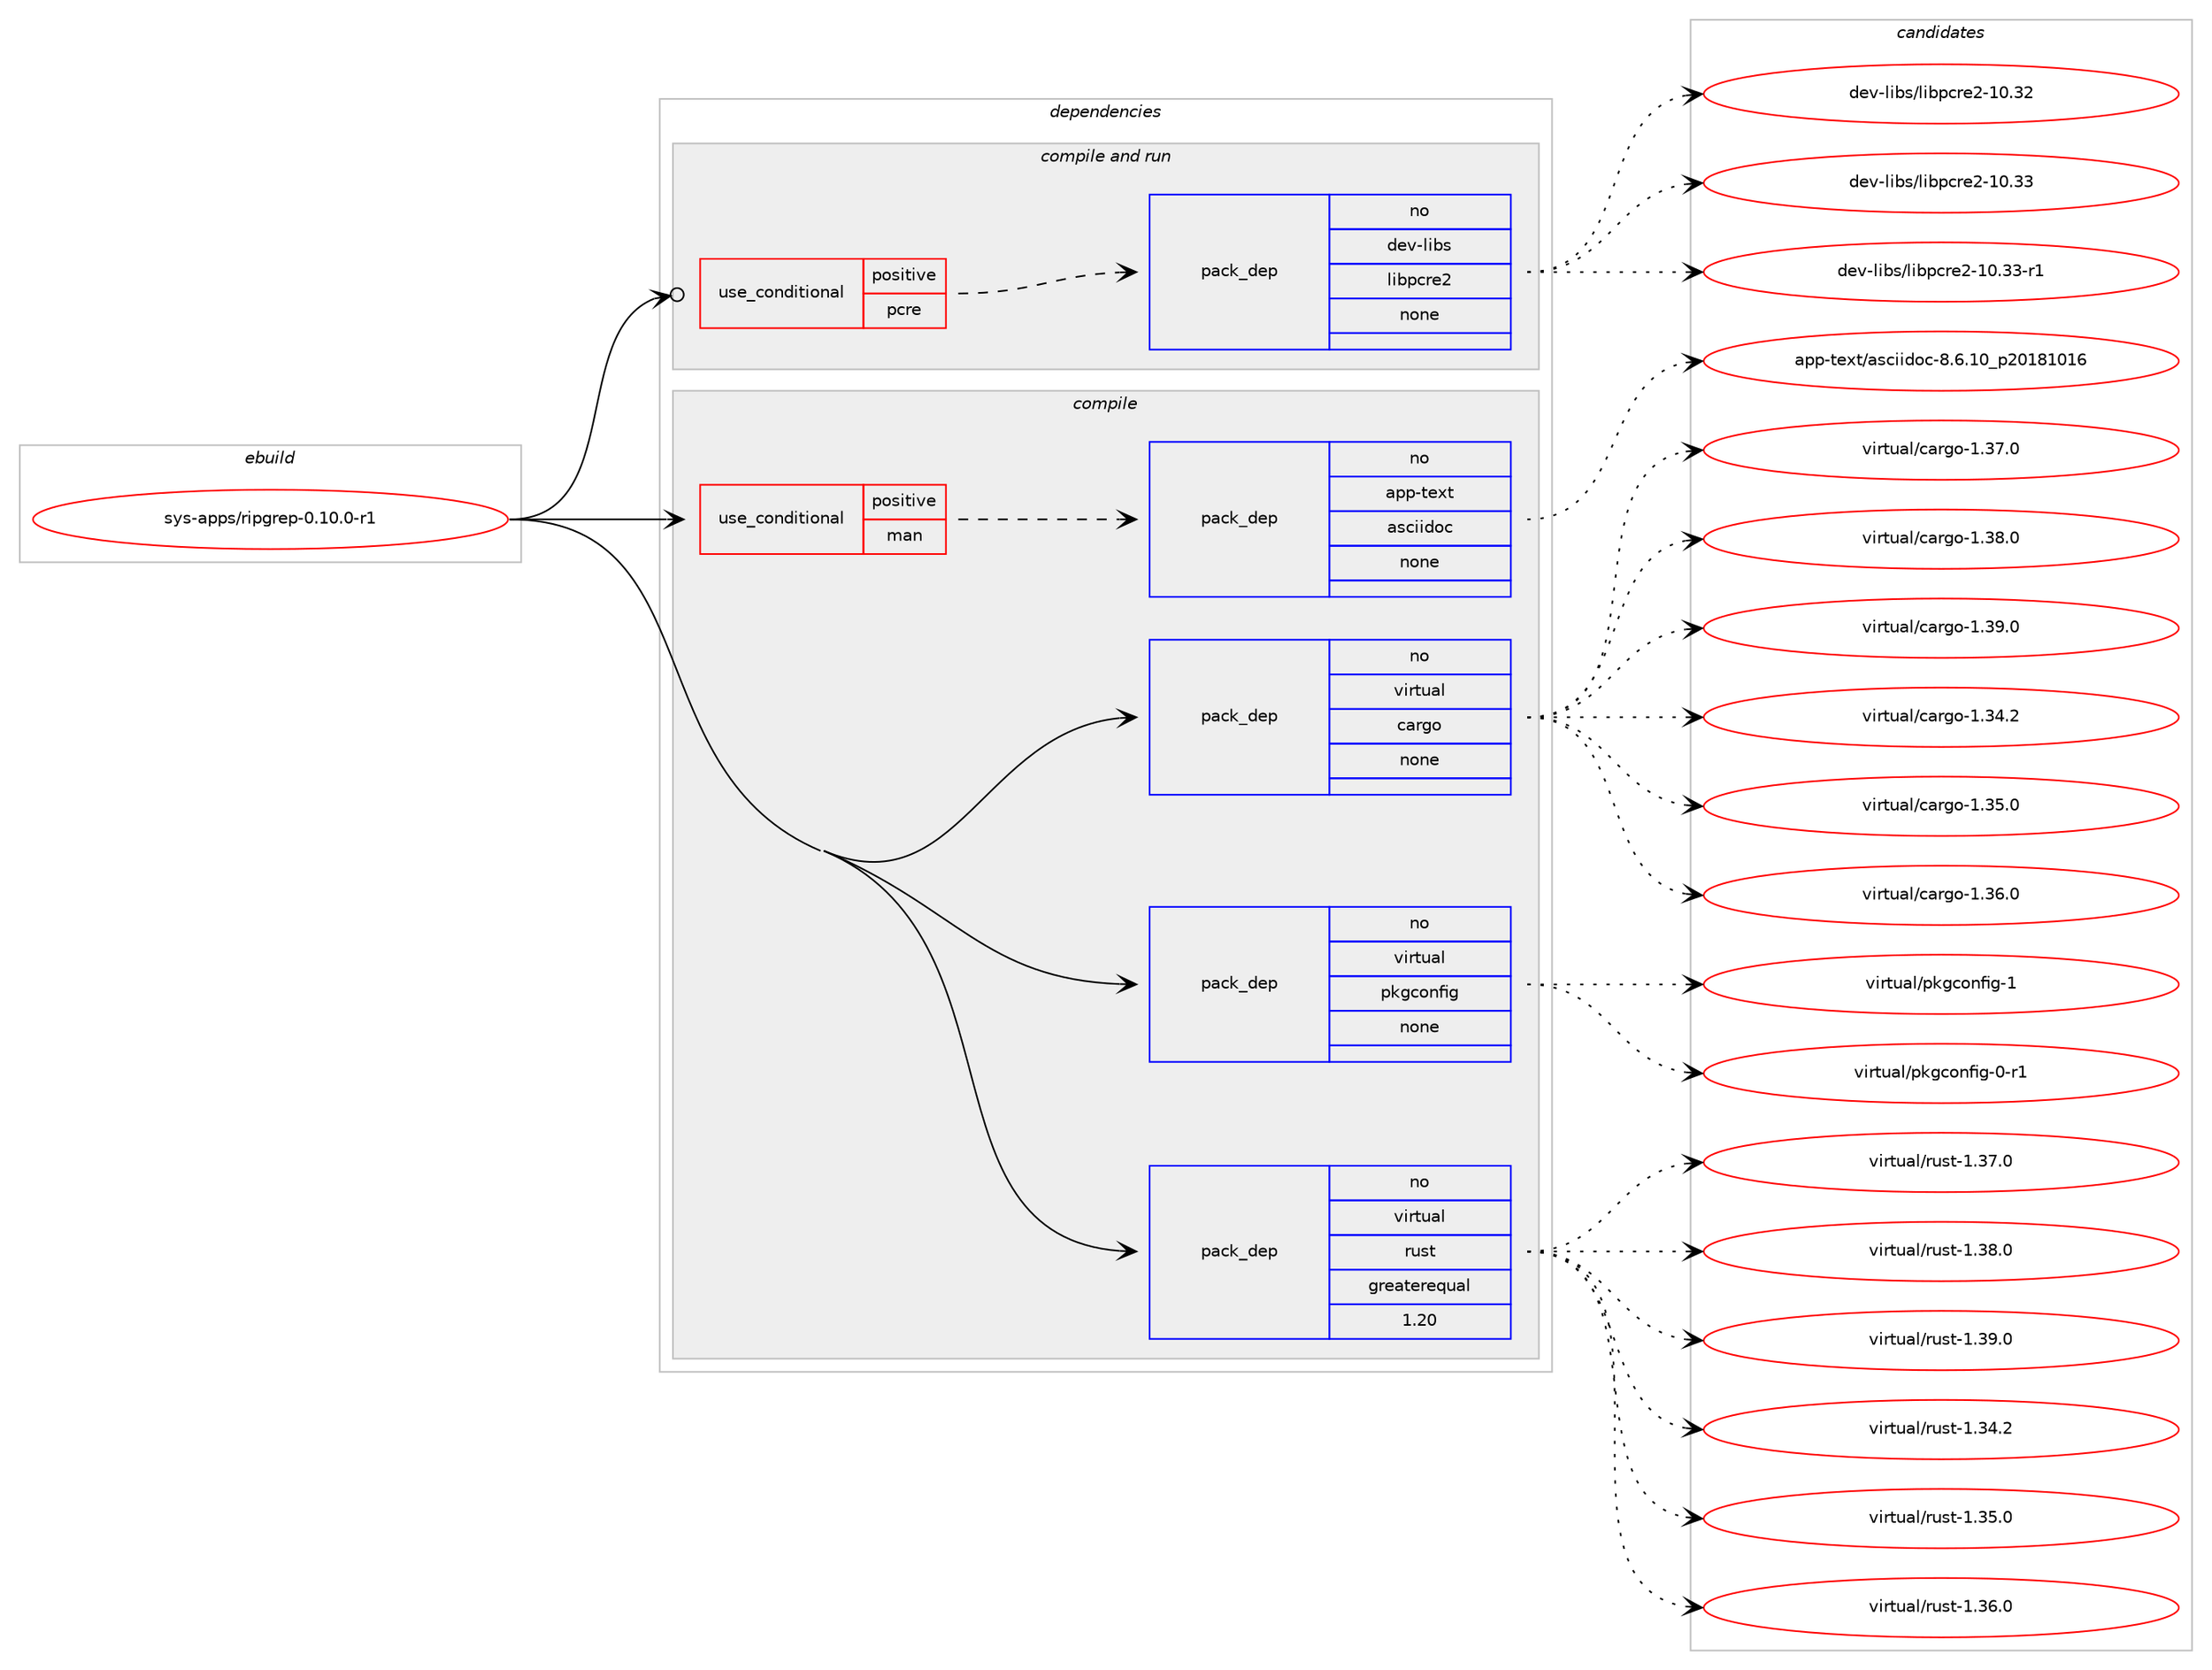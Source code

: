 digraph prolog {

# *************
# Graph options
# *************

newrank=true;
concentrate=true;
compound=true;
graph [rankdir=LR,fontname=Helvetica,fontsize=10,ranksep=1.5];#, ranksep=2.5, nodesep=0.2];
edge  [arrowhead=vee];
node  [fontname=Helvetica,fontsize=10];

# **********
# The ebuild
# **********

subgraph cluster_leftcol {
color=gray;
rank=same;
label=<<i>ebuild</i>>;
id [label="sys-apps/ripgrep-0.10.0-r1", color=red, width=4, href="../sys-apps/ripgrep-0.10.0-r1.svg"];
}

# ****************
# The dependencies
# ****************

subgraph cluster_midcol {
color=gray;
label=<<i>dependencies</i>>;
subgraph cluster_compile {
fillcolor="#eeeeee";
style=filled;
label=<<i>compile</i>>;
subgraph cond211413 {
dependency877544 [label=<<TABLE BORDER="0" CELLBORDER="1" CELLSPACING="0" CELLPADDING="4"><TR><TD ROWSPAN="3" CELLPADDING="10">use_conditional</TD></TR><TR><TD>positive</TD></TR><TR><TD>man</TD></TR></TABLE>>, shape=none, color=red];
subgraph pack650762 {
dependency877545 [label=<<TABLE BORDER="0" CELLBORDER="1" CELLSPACING="0" CELLPADDING="4" WIDTH="220"><TR><TD ROWSPAN="6" CELLPADDING="30">pack_dep</TD></TR><TR><TD WIDTH="110">no</TD></TR><TR><TD>app-text</TD></TR><TR><TD>asciidoc</TD></TR><TR><TD>none</TD></TR><TR><TD></TD></TR></TABLE>>, shape=none, color=blue];
}
dependency877544:e -> dependency877545:w [weight=20,style="dashed",arrowhead="vee"];
}
id:e -> dependency877544:w [weight=20,style="solid",arrowhead="vee"];
subgraph pack650763 {
dependency877546 [label=<<TABLE BORDER="0" CELLBORDER="1" CELLSPACING="0" CELLPADDING="4" WIDTH="220"><TR><TD ROWSPAN="6" CELLPADDING="30">pack_dep</TD></TR><TR><TD WIDTH="110">no</TD></TR><TR><TD>virtual</TD></TR><TR><TD>cargo</TD></TR><TR><TD>none</TD></TR><TR><TD></TD></TR></TABLE>>, shape=none, color=blue];
}
id:e -> dependency877546:w [weight=20,style="solid",arrowhead="vee"];
subgraph pack650764 {
dependency877547 [label=<<TABLE BORDER="0" CELLBORDER="1" CELLSPACING="0" CELLPADDING="4" WIDTH="220"><TR><TD ROWSPAN="6" CELLPADDING="30">pack_dep</TD></TR><TR><TD WIDTH="110">no</TD></TR><TR><TD>virtual</TD></TR><TR><TD>pkgconfig</TD></TR><TR><TD>none</TD></TR><TR><TD></TD></TR></TABLE>>, shape=none, color=blue];
}
id:e -> dependency877547:w [weight=20,style="solid",arrowhead="vee"];
subgraph pack650765 {
dependency877548 [label=<<TABLE BORDER="0" CELLBORDER="1" CELLSPACING="0" CELLPADDING="4" WIDTH="220"><TR><TD ROWSPAN="6" CELLPADDING="30">pack_dep</TD></TR><TR><TD WIDTH="110">no</TD></TR><TR><TD>virtual</TD></TR><TR><TD>rust</TD></TR><TR><TD>greaterequal</TD></TR><TR><TD>1.20</TD></TR></TABLE>>, shape=none, color=blue];
}
id:e -> dependency877548:w [weight=20,style="solid",arrowhead="vee"];
}
subgraph cluster_compileandrun {
fillcolor="#eeeeee";
style=filled;
label=<<i>compile and run</i>>;
subgraph cond211414 {
dependency877549 [label=<<TABLE BORDER="0" CELLBORDER="1" CELLSPACING="0" CELLPADDING="4"><TR><TD ROWSPAN="3" CELLPADDING="10">use_conditional</TD></TR><TR><TD>positive</TD></TR><TR><TD>pcre</TD></TR></TABLE>>, shape=none, color=red];
subgraph pack650766 {
dependency877550 [label=<<TABLE BORDER="0" CELLBORDER="1" CELLSPACING="0" CELLPADDING="4" WIDTH="220"><TR><TD ROWSPAN="6" CELLPADDING="30">pack_dep</TD></TR><TR><TD WIDTH="110">no</TD></TR><TR><TD>dev-libs</TD></TR><TR><TD>libpcre2</TD></TR><TR><TD>none</TD></TR><TR><TD></TD></TR></TABLE>>, shape=none, color=blue];
}
dependency877549:e -> dependency877550:w [weight=20,style="dashed",arrowhead="vee"];
}
id:e -> dependency877549:w [weight=20,style="solid",arrowhead="odotvee"];
}
subgraph cluster_run {
fillcolor="#eeeeee";
style=filled;
label=<<i>run</i>>;
}
}

# **************
# The candidates
# **************

subgraph cluster_choices {
rank=same;
color=gray;
label=<<i>candidates</i>>;

subgraph choice650762 {
color=black;
nodesep=1;
choice97112112451161011201164797115991051051001119945564654464948951125048495649484954 [label="app-text/asciidoc-8.6.10_p20181016", color=red, width=4,href="../app-text/asciidoc-8.6.10_p20181016.svg"];
dependency877545:e -> choice97112112451161011201164797115991051051001119945564654464948951125048495649484954:w [style=dotted,weight="100"];
}
subgraph choice650763 {
color=black;
nodesep=1;
choice1181051141161179710847999711410311145494651524650 [label="virtual/cargo-1.34.2", color=red, width=4,href="../virtual/cargo-1.34.2.svg"];
choice1181051141161179710847999711410311145494651534648 [label="virtual/cargo-1.35.0", color=red, width=4,href="../virtual/cargo-1.35.0.svg"];
choice1181051141161179710847999711410311145494651544648 [label="virtual/cargo-1.36.0", color=red, width=4,href="../virtual/cargo-1.36.0.svg"];
choice1181051141161179710847999711410311145494651554648 [label="virtual/cargo-1.37.0", color=red, width=4,href="../virtual/cargo-1.37.0.svg"];
choice1181051141161179710847999711410311145494651564648 [label="virtual/cargo-1.38.0", color=red, width=4,href="../virtual/cargo-1.38.0.svg"];
choice1181051141161179710847999711410311145494651574648 [label="virtual/cargo-1.39.0", color=red, width=4,href="../virtual/cargo-1.39.0.svg"];
dependency877546:e -> choice1181051141161179710847999711410311145494651524650:w [style=dotted,weight="100"];
dependency877546:e -> choice1181051141161179710847999711410311145494651534648:w [style=dotted,weight="100"];
dependency877546:e -> choice1181051141161179710847999711410311145494651544648:w [style=dotted,weight="100"];
dependency877546:e -> choice1181051141161179710847999711410311145494651554648:w [style=dotted,weight="100"];
dependency877546:e -> choice1181051141161179710847999711410311145494651564648:w [style=dotted,weight="100"];
dependency877546:e -> choice1181051141161179710847999711410311145494651574648:w [style=dotted,weight="100"];
}
subgraph choice650764 {
color=black;
nodesep=1;
choice11810511411611797108471121071039911111010210510345484511449 [label="virtual/pkgconfig-0-r1", color=red, width=4,href="../virtual/pkgconfig-0-r1.svg"];
choice1181051141161179710847112107103991111101021051034549 [label="virtual/pkgconfig-1", color=red, width=4,href="../virtual/pkgconfig-1.svg"];
dependency877547:e -> choice11810511411611797108471121071039911111010210510345484511449:w [style=dotted,weight="100"];
dependency877547:e -> choice1181051141161179710847112107103991111101021051034549:w [style=dotted,weight="100"];
}
subgraph choice650765 {
color=black;
nodesep=1;
choice118105114116117971084711411711511645494651524650 [label="virtual/rust-1.34.2", color=red, width=4,href="../virtual/rust-1.34.2.svg"];
choice118105114116117971084711411711511645494651534648 [label="virtual/rust-1.35.0", color=red, width=4,href="../virtual/rust-1.35.0.svg"];
choice118105114116117971084711411711511645494651544648 [label="virtual/rust-1.36.0", color=red, width=4,href="../virtual/rust-1.36.0.svg"];
choice118105114116117971084711411711511645494651554648 [label="virtual/rust-1.37.0", color=red, width=4,href="../virtual/rust-1.37.0.svg"];
choice118105114116117971084711411711511645494651564648 [label="virtual/rust-1.38.0", color=red, width=4,href="../virtual/rust-1.38.0.svg"];
choice118105114116117971084711411711511645494651574648 [label="virtual/rust-1.39.0", color=red, width=4,href="../virtual/rust-1.39.0.svg"];
dependency877548:e -> choice118105114116117971084711411711511645494651524650:w [style=dotted,weight="100"];
dependency877548:e -> choice118105114116117971084711411711511645494651534648:w [style=dotted,weight="100"];
dependency877548:e -> choice118105114116117971084711411711511645494651544648:w [style=dotted,weight="100"];
dependency877548:e -> choice118105114116117971084711411711511645494651554648:w [style=dotted,weight="100"];
dependency877548:e -> choice118105114116117971084711411711511645494651564648:w [style=dotted,weight="100"];
dependency877548:e -> choice118105114116117971084711411711511645494651574648:w [style=dotted,weight="100"];
}
subgraph choice650766 {
color=black;
nodesep=1;
choice100101118451081059811547108105981129911410150454948465150 [label="dev-libs/libpcre2-10.32", color=red, width=4,href="../dev-libs/libpcre2-10.32.svg"];
choice100101118451081059811547108105981129911410150454948465151 [label="dev-libs/libpcre2-10.33", color=red, width=4,href="../dev-libs/libpcre2-10.33.svg"];
choice1001011184510810598115471081059811299114101504549484651514511449 [label="dev-libs/libpcre2-10.33-r1", color=red, width=4,href="../dev-libs/libpcre2-10.33-r1.svg"];
dependency877550:e -> choice100101118451081059811547108105981129911410150454948465150:w [style=dotted,weight="100"];
dependency877550:e -> choice100101118451081059811547108105981129911410150454948465151:w [style=dotted,weight="100"];
dependency877550:e -> choice1001011184510810598115471081059811299114101504549484651514511449:w [style=dotted,weight="100"];
}
}

}
